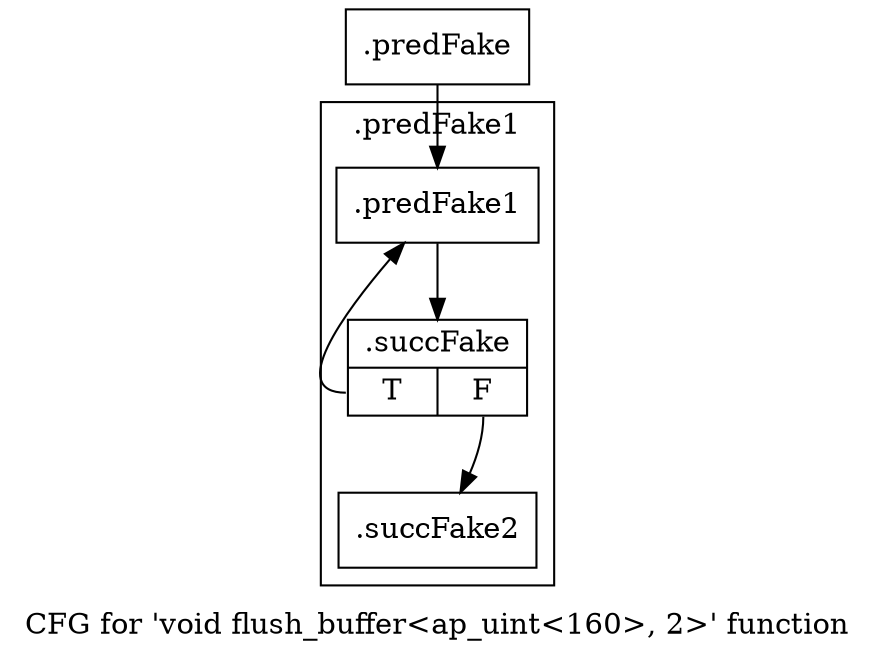 digraph "CFG for 'void flush_buffer\<ap_uint\<160\>, 2\>' function" {
	label="CFG for 'void flush_buffer\<ap_uint\<160\>, 2\>' function";

	Node0x58b4000 [shape=record,filename="",linenumber="",label="{.predFake}"];
	Node0x58b4000 -> Node0x58b4b90[ callList="" memoryops="" filename="../../../dedup.cpp" execusionnum="0"];
	Node0x50948d0 [shape=record,filename="../../../dedup.cpp",linenumber="22",label="{.succFake2}"];
subgraph cluster_0 {
	label=".predFake1";
	tripcount="0";
	invocationtime="0";

	Node0x58b4b90 [shape=record,filename="../../../dedup.cpp",linenumber="21",label="{.predFake1}"];
	Node0x58b4b90 -> Node0x5094880[ callList="" memoryops="" filename="../../../dedup.cpp" execusionnum="0"];
	Node0x5094880 [shape=record,filename="../../../dedup.cpp",linenumber="21",label="{.succFake|{<s0>T|<s1>F}}"];
	Node0x5094880:s0 -> Node0x58b4b90[ callList="" memoryops="" filename="../../../dedup.cpp" execusionnum="0"];
	Node0x5094880:s1 -> Node0x50948d0[ callList="" memoryops="" filename="../../../dedup.cpp" execusionnum="0"];
}
}
